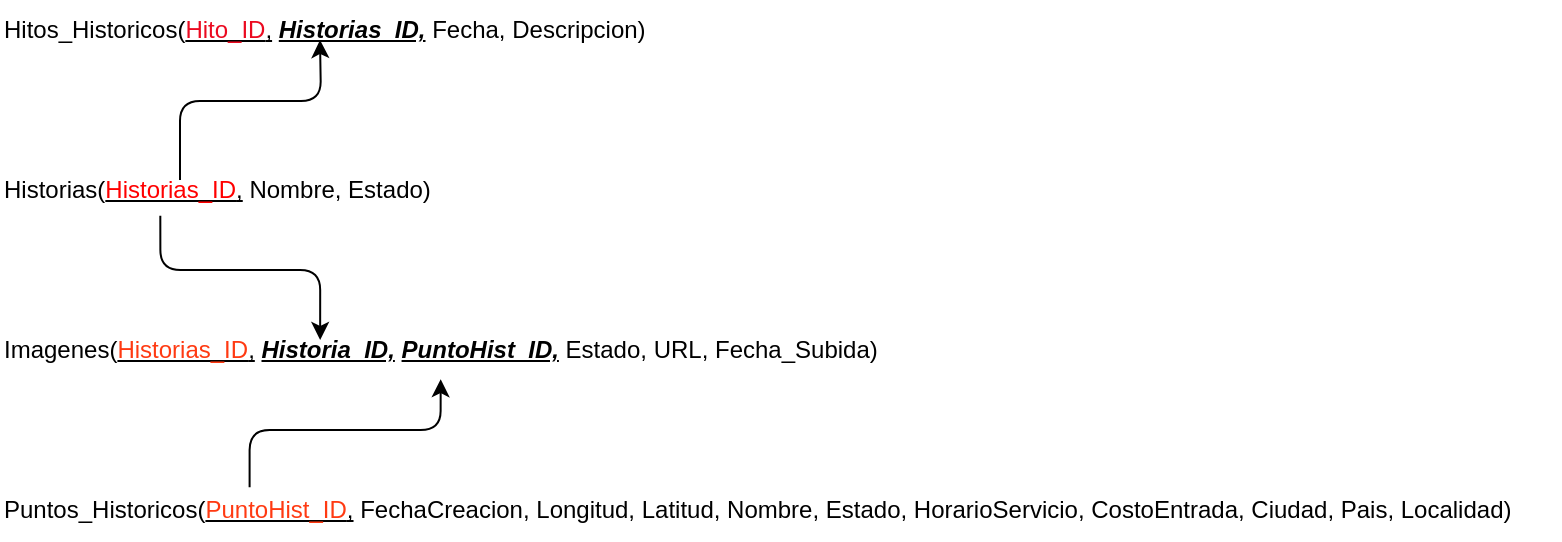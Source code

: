 <mxfile>
    <diagram id="plP6wMqn1GceYuVyd_fu" name="Page-1">
        <mxGraphModel dx="1034" dy="795" grid="1" gridSize="10" guides="1" tooltips="1" connect="1" arrows="1" fold="1" page="1" pageScale="1" pageWidth="850" pageHeight="1100" math="0" shadow="0">
            <root>
                <mxCell id="0"/>
                <mxCell id="1" parent="0"/>
                <mxCell id="2" value="Hitos_Historicos(&lt;u&gt;&lt;span&gt;&lt;font style=&quot;color: light-dark(rgb(235, 10, 32), rgb(237, 237, 237));&quot;&gt;Hito_ID&lt;/font&gt;&lt;/span&gt;,&lt;/u&gt; &lt;b style=&quot;font-style: italic; text-decoration-line: underline;&quot;&gt;Historias_ID,&lt;/b&gt;&amp;nbsp;Fecha, Descripcion&lt;span style=&quot;background-color: transparent;&quot;&gt;)&lt;/span&gt;" style="text;html=1;align=left;verticalAlign=middle;resizable=0;points=[];autosize=1;strokeColor=none;fillColor=none;" parent="1" vertex="1">
                    <mxGeometry x="60" y="230" width="340" height="30" as="geometry"/>
                </mxCell>
                <mxCell id="3" value="Historias(&lt;u&gt;&lt;font style=&quot;color: light-dark(rgb(255, 0, 0), rgb(237, 237, 237));&quot;&gt;Historias_ID&lt;/font&gt;,&lt;/u&gt;&amp;nbsp;Nombre, Estado)" style="text;html=1;align=left;verticalAlign=middle;resizable=0;points=[];autosize=1;strokeColor=none;fillColor=none;" parent="1" vertex="1">
                    <mxGeometry x="60" y="310" width="240" height="30" as="geometry"/>
                </mxCell>
                <mxCell id="4" value="Imagenes(&lt;u&gt;&lt;font style=&quot;color: light-dark(rgb(255, 58, 18), rgb(237, 237, 237));&quot;&gt;Historias_ID&lt;/font&gt;,&lt;/u&gt; &lt;i style=&quot;text-decoration-line: underline; font-weight: bold;&quot;&gt;Historia_ID,&lt;/i&gt; &lt;i style=&quot;text-decoration-line: underline; font-weight: bold;&quot;&gt;PuntoHist_ID,&lt;/i&gt;&amp;nbsp;Estado, URL, Fecha_Subida)" style="text;html=1;align=left;verticalAlign=middle;resizable=0;points=[];autosize=1;strokeColor=none;fillColor=none;" parent="1" vertex="1">
                    <mxGeometry x="60" y="390" width="460" height="30" as="geometry"/>
                </mxCell>
                <mxCell id="5" value="Puntos_Historicos(&lt;u&gt;&lt;font style=&quot;color: rgb(255, 58, 18);&quot;&gt;PuntoHist_ID&lt;/font&gt;,&lt;/u&gt;&amp;nbsp;FechaCreacion, Longitud, Latitud, Nombre, Estado, HorarioServicio, CostoEntrada, Ciudad, Pais, Localidad)" style="text;html=1;align=left;verticalAlign=middle;resizable=0;points=[];autosize=1;strokeColor=none;fillColor=none;" parent="1" vertex="1">
                    <mxGeometry x="60" y="470" width="780" height="30" as="geometry"/>
                </mxCell>
                <mxCell id="12" value="" style="endArrow=classic;html=1;exitX=0.375;exitY=0.333;exitDx=0;exitDy=0;exitPerimeter=0;edgeStyle=orthogonalEdgeStyle;" parent="1" source="3" edge="1">
                    <mxGeometry width="50" height="50" relative="1" as="geometry">
                        <mxPoint x="270" y="410" as="sourcePoint"/>
                        <mxPoint x="220" y="250" as="targetPoint"/>
                    </mxGeometry>
                </mxCell>
                <mxCell id="13" value="" style="endArrow=classic;html=1;exitX=0.334;exitY=0.931;exitDx=0;exitDy=0;exitPerimeter=0;entryX=0.348;entryY=0.333;entryDx=0;entryDy=0;entryPerimeter=0;edgeStyle=orthogonalEdgeStyle;" parent="1" source="3" target="4" edge="1">
                    <mxGeometry width="50" height="50" relative="1" as="geometry">
                        <mxPoint x="270" y="410" as="sourcePoint"/>
                        <mxPoint x="320" y="360" as="targetPoint"/>
                    </mxGeometry>
                </mxCell>
                <mxCell id="14" value="" style="endArrow=classic;html=1;exitX=0.16;exitY=0.122;exitDx=0;exitDy=0;exitPerimeter=0;entryX=0.479;entryY=0.986;entryDx=0;entryDy=0;entryPerimeter=0;edgeStyle=orthogonalEdgeStyle;" parent="1" source="5" target="4" edge="1">
                    <mxGeometry width="50" height="50" relative="1" as="geometry">
                        <mxPoint x="150" y="348" as="sourcePoint"/>
                        <mxPoint x="230" y="410" as="targetPoint"/>
                    </mxGeometry>
                </mxCell>
            </root>
        </mxGraphModel>
    </diagram>
    <diagram id="n8yg5Yq9JGsHP7j-U6t8" name="Page-2">
        <mxGraphModel dx="2112" dy="543" grid="1" gridSize="10" guides="1" tooltips="1" connect="1" arrows="1" fold="1" page="1" pageScale="1" pageWidth="850" pageHeight="1100" math="0" shadow="0">
            <root>
                <mxCell id="0"/>
                <mxCell id="1" parent="0"/>
                <mxCell id="y9ju1PV0z5Mm7aizZaAc-1" value="Hito_Historico(&lt;u&gt;&lt;span&gt;&lt;font style=&quot;color: light-dark(rgb(235, 10, 32), rgb(237, 237, 237));&quot;&gt;Hito_ID&lt;/font&gt;&lt;/span&gt;,&lt;/u&gt; &lt;b style=&quot;font-style: italic; text-decoration-line: underline;&quot;&gt;Historias_ID,&lt;/b&gt;&amp;nbsp;Fecha, Descripcion&lt;span style=&quot;background-color: transparent;&quot;&gt;)&lt;/span&gt;" style="text;html=1;align=left;verticalAlign=middle;resizable=0;points=[];autosize=1;strokeColor=none;fillColor=none;" vertex="1" parent="1">
                    <mxGeometry x="480" y="340" width="330" height="30" as="geometry"/>
                </mxCell>
                <mxCell id="y9ju1PV0z5Mm7aizZaAc-2" value="Historias(&lt;u&gt;&lt;font style=&quot;color: light-dark(rgb(255, 0, 0), rgb(237, 237, 237));&quot;&gt;Historias_ID&lt;/font&gt;,&lt;/u&gt;&amp;nbsp;Nombre, Estado)" style="text;html=1;align=left;verticalAlign=middle;resizable=0;points=[];autosize=1;strokeColor=none;fillColor=none;" vertex="1" parent="1">
                    <mxGeometry x="160" y="230" width="240" height="30" as="geometry"/>
                </mxCell>
                <mxCell id="y9ju1PV0z5Mm7aizZaAc-3" value="Imagenes(&lt;u&gt;&lt;font style=&quot;color: light-dark(rgb(255, 58, 18), rgb(237, 237, 237));&quot;&gt;Imagenes_ID&lt;/font&gt;,&lt;/u&gt; &lt;i style=&quot;text-decoration-line: underline; font-weight: bold;&quot;&gt;Historia_ID,&lt;/i&gt; &lt;i style=&quot;text-decoration-line: underline; font-weight: bold;&quot;&gt;PuntoTur_ID,&lt;/i&gt;&amp;nbsp;Estado, URL, Fecha_Subida)" style="text;html=1;align=left;verticalAlign=middle;resizable=0;points=[];autosize=1;strokeColor=none;fillColor=none;" vertex="1" parent="1">
                    <mxGeometry x="-80" y="350" width="460" height="30" as="geometry"/>
                </mxCell>
                <mxCell id="y9ju1PV0z5Mm7aizZaAc-4" value="Punto_Turisticos(&lt;u&gt;&lt;font style=&quot;color: rgb(255, 58, 18);&quot;&gt;PuntoTur_ID&lt;/font&gt;,&lt;/u&gt;&amp;nbsp;FechaCreacion, Longitud, Latitud, Nombre, Estado, HorarioServicio, CostoEntrada, Ciudad, Pais, Localidad)" style="text;html=1;align=left;verticalAlign=middle;resizable=0;points=[];autosize=1;strokeColor=none;fillColor=none;" vertex="1" parent="1">
                    <mxGeometry x="-140" y="130" width="770" height="30" as="geometry"/>
                </mxCell>
                <mxCell id="y9ju1PV0z5Mm7aizZaAc-5" value="" style="endArrow=classic;html=1;edgeStyle=orthogonalEdgeStyle;" edge="1" parent="1" source="y9ju1PV0z5Mm7aizZaAc-2" target="y9ju1PV0z5Mm7aizZaAc-1">
                    <mxGeometry width="50" height="50" relative="1" as="geometry">
                        <mxPoint x="310" y="190" as="sourcePoint"/>
                        <mxPoint x="220" y="250" as="targetPoint"/>
                    </mxGeometry>
                </mxCell>
                <mxCell id="y9ju1PV0z5Mm7aizZaAc-6" value="" style="endArrow=classic;html=1;exitX=0.334;exitY=0.931;exitDx=0;exitDy=0;exitPerimeter=0;edgeStyle=orthogonalEdgeStyle;" edge="1" parent="1" source="y9ju1PV0z5Mm7aizZaAc-2" target="y9ju1PV0z5Mm7aizZaAc-3">
                    <mxGeometry width="50" height="50" relative="1" as="geometry">
                        <mxPoint x="270" y="410" as="sourcePoint"/>
                        <mxPoint x="320" y="360" as="targetPoint"/>
                    </mxGeometry>
                </mxCell>
                <mxCell id="y9ju1PV0z5Mm7aizZaAc-7" value="" style="endArrow=classic;html=1;edgeStyle=orthogonalEdgeStyle;" edge="1" parent="1" source="y9ju1PV0z5Mm7aizZaAc-4" target="y9ju1PV0z5Mm7aizZaAc-3">
                    <mxGeometry width="50" height="50" relative="1" as="geometry">
                        <mxPoint x="150" y="348" as="sourcePoint"/>
                        <mxPoint x="230" y="410" as="targetPoint"/>
                        <Array as="points">
                            <mxPoint y="320"/>
                            <mxPoint y="320"/>
                        </Array>
                    </mxGeometry>
                </mxCell>
                <mxCell id="y9ju1PV0z5Mm7aizZaAc-9" value="&lt;font style=&quot;color: rgb(93, 0, 255);&quot;&gt;Get&lt;/font&gt;" style="text;html=1;align=center;verticalAlign=middle;whiteSpace=wrap;rounded=0;" vertex="1" parent="1">
                    <mxGeometry x="-90" y="75" width="60" height="30" as="geometry"/>
                </mxCell>
                <mxCell id="y9ju1PV0z5Mm7aizZaAc-10" value="&lt;font style=&quot;color: rgb(42, 0, 255);&quot;&gt;Get&lt;/font&gt;" style="text;html=1;align=center;verticalAlign=middle;whiteSpace=wrap;rounded=0;" vertex="1" parent="1">
                    <mxGeometry x="90" y="190" width="60" height="30" as="geometry"/>
                </mxCell>
                <mxCell id="y9ju1PV0z5Mm7aizZaAc-11" value="&lt;font style=&quot;color: rgb(0, 0, 0);&quot;&gt;delete&lt;/font&gt;" style="text;html=1;align=center;verticalAlign=middle;whiteSpace=wrap;rounded=0;" vertex="1" parent="1">
                    <mxGeometry x="140" y="70" width="60" height="40" as="geometry"/>
                </mxCell>
                <mxCell id="y9ju1PV0z5Mm7aizZaAc-12" value="&lt;font style=&quot;color: rgb(0, 0, 0);&quot;&gt;delete&lt;/font&gt;" style="text;html=1;align=center;verticalAlign=middle;whiteSpace=wrap;rounded=0;" vertex="1" parent="1">
                    <mxGeometry x="300" y="185" width="60" height="40" as="geometry"/>
                </mxCell>
                <mxCell id="y9ju1PV0z5Mm7aizZaAc-13" value="&lt;font style=&quot;color: rgb(93, 0, 255);&quot;&gt;GetById&lt;/font&gt;" style="text;html=1;align=center;verticalAlign=middle;whiteSpace=wrap;rounded=0;" vertex="1" parent="1">
                    <mxGeometry y="75" width="60" height="30" as="geometry"/>
                </mxCell>
                <mxCell id="y9ju1PV0z5Mm7aizZaAc-14" value="&lt;font style=&quot;color: rgb(93, 0, 255);&quot;&gt;GetById&lt;/font&gt;" style="text;html=1;align=center;verticalAlign=middle;whiteSpace=wrap;rounded=0;" vertex="1" parent="1">
                    <mxGeometry x="220" y="190" width="60" height="30" as="geometry"/>
                </mxCell>
                <mxCell id="y9ju1PV0z5Mm7aizZaAc-15" value="&lt;font style=&quot;color: rgb(0, 0, 0);&quot;&gt;put&lt;/font&gt;" style="text;html=1;align=center;verticalAlign=middle;whiteSpace=wrap;rounded=0;" vertex="1" parent="1">
                    <mxGeometry x="395" y="185" width="60" height="40" as="geometry"/>
                </mxCell>
                <mxCell id="y9ju1PV0z5Mm7aizZaAc-16" value="&lt;font style=&quot;color: rgb(0, 0, 0);&quot;&gt;update/patch&lt;/font&gt;" style="text;html=1;align=center;verticalAlign=middle;whiteSpace=wrap;rounded=0;" vertex="1" parent="1">
                    <mxGeometry x="470" y="185" width="90" height="40" as="geometry"/>
                </mxCell>
                <mxCell id="y9ju1PV0z5Mm7aizZaAc-17" value="&lt;font style=&quot;color: rgb(0, 0, 0);&quot;&gt;put&lt;/font&gt;" style="text;html=1;align=center;verticalAlign=middle;whiteSpace=wrap;rounded=0;" vertex="1" parent="1">
                    <mxGeometry x="240" y="70" width="60" height="40" as="geometry"/>
                </mxCell>
                <mxCell id="y9ju1PV0z5Mm7aizZaAc-18" value="&lt;font style=&quot;color: rgb(0, 0, 0);&quot;&gt;update/patch&lt;/font&gt;" style="text;html=1;align=center;verticalAlign=middle;whiteSpace=wrap;rounded=0;" vertex="1" parent="1">
                    <mxGeometry x="310" y="70" width="90" height="40" as="geometry"/>
                </mxCell>
                <mxCell id="y9ju1PV0z5Mm7aizZaAc-19" value="&lt;font style=&quot;color: rgb(42, 0, 255);&quot;&gt;Get-limit=5&lt;/font&gt;" style="text;html=1;align=center;verticalAlign=middle;whiteSpace=wrap;rounded=0;" vertex="1" parent="1">
                    <mxGeometry x="140" y="190" width="80" height="30" as="geometry"/>
                </mxCell>
            </root>
        </mxGraphModel>
    </diagram>
</mxfile>
